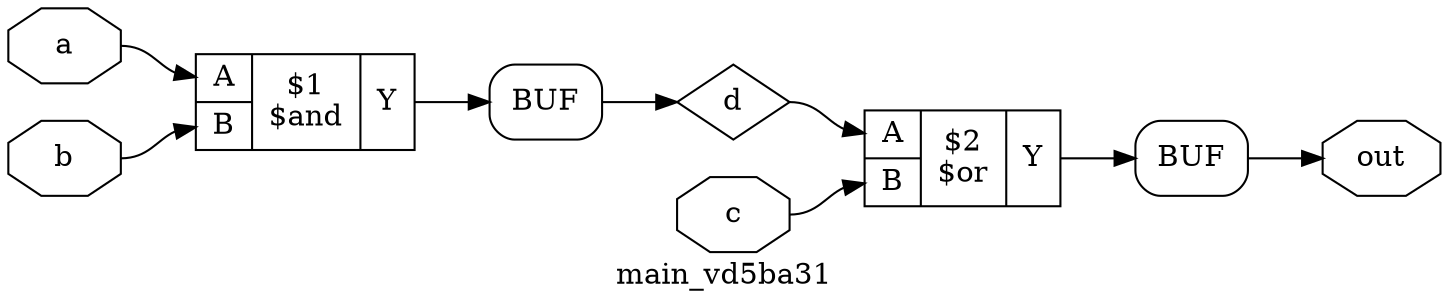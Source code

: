 digraph "main_vd5ba31" {
label="main_vd5ba31";
rankdir="LR";
remincross=true;
n4 [ shape=diamond, label="d", color="black", fontcolor="black" ];
n5 [ shape=octagon, label="out", color="black", fontcolor="black" ];
n6 [ shape=octagon, label="c", color="black", fontcolor="black" ];
n7 [ shape=octagon, label="b", color="black", fontcolor="black" ];
n8 [ shape=octagon, label="a", color="black", fontcolor="black" ];
c12 [ shape=record, label="{{<p9> A|<p10> B}|$2\n$or|{<p11> Y}}" ];
c13 [ shape=record, label="{{<p9> A|<p10> B}|$1\n$and|{<p11> Y}}" ];
x0 [shape=box, style=rounded, label="BUF"];
x1 [shape=box, style=rounded, label="BUF"];
c12:p11:e -> x1:w:w [color="black", label=""];
c13:p11:e -> x0:w:w [color="black", label=""];
x0:e:e -> n4:w [color="black", label=""];
n4:e -> c12:p9:w [color="black", label=""];
x1:e:e -> n5:w [color="black", label=""];
n6:e -> c12:p10:w [color="black", label=""];
n7:e -> c13:p10:w [color="black", label=""];
n8:e -> c13:p9:w [color="black", label=""];
}
digraph "main" {
label="main";
rankdir="LR";
remincross=true;
n2 [ shape=diamond, label="w3", color="black", fontcolor="black" ];
n3 [ shape=diamond, label="w2", color="black", fontcolor="black" ];
n4 [ shape=diamond, label="w1", color="black", fontcolor="black" ];
n5 [ shape=diamond, label="w0", color="black", fontcolor="black" ];
n6 [ shape=octagon, label="vinit", color="black", fontcolor="black" ];
n7 [ shape=octagon, label="v150ebc", color="black", fontcolor="black" ];
n8 [ shape=octagon, label="vd21372", color="black", fontcolor="black" ];
n9 [ shape=octagon, label="v341d0c", color="black", fontcolor="black" ];
n10 [ shape=octagon, label="v59b961", color="black", fontcolor="black" ];
c15 [ shape=record, label="{{<p11> a|<p12> b|<p13> c}|vd5ba31\nmain_vd5ba31|{<p14> out}}" ];
x0 [shape=box, style=rounded, label="BUF"];
x1 [shape=box, style=rounded, label="BUF"];
x2 [shape=box, style=rounded, label="BUF"];
x3 [shape=box, style=rounded, label="BUF"];
v4 [ label="4'0000" ];
x5 [shape=box, style=rounded, label="BUF"];
n10:e -> x0:w:w [color="black", label=""];
c15:p14:e -> n2:w [color="black", label=""];
n2:e -> x3:w:w [color="black", label=""];
x2:e:e -> n3:w [color="black", label=""];
n3:e -> c15:p13:w [color="black", label=""];
x1:e:e -> n4:w [color="black", label=""];
n4:e -> c15:p12:w [color="black", label=""];
x0:e:e -> n5:w [color="black", label=""];
n5:e -> c15:p11:w [color="black", label=""];
x5:e:e -> n6:w [color="black", style="setlinewidth(3)", label=""];
x3:e:e -> n7:w [color="black", label=""];
n8:e -> x2:w:w [color="black", label=""];
n9:e -> x1:w:w [color="black", label=""];
v4:e -> x5:w:w [color="black", style="setlinewidth(3)", label=""];
}

